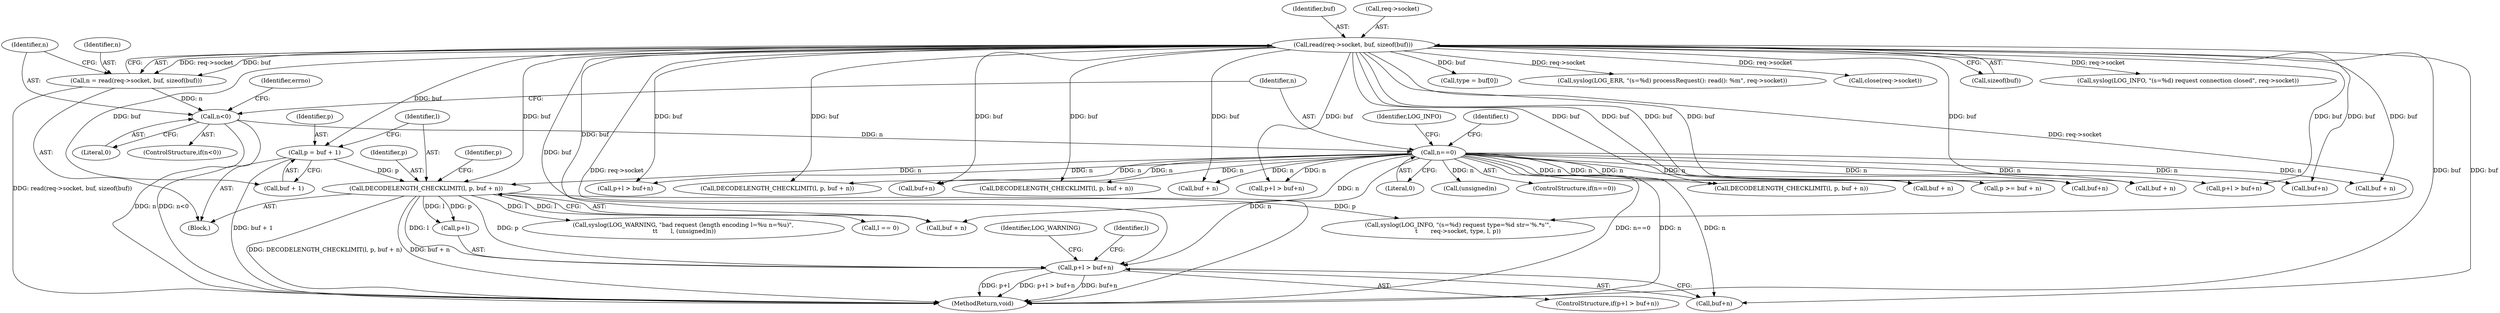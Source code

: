 digraph "1_miniupnp_b238cade9a173c6f751a34acf8ccff838a62aa47@del" {
"1000206" [label="(Call,p+l > buf+n)"];
"1000199" [label="(Call,DECODELENGTH_CHECKLIMIT(l, p, buf + n))"];
"1000194" [label="(Call,p = buf + 1)"];
"1000141" [label="(Call,read(req->socket, buf, sizeof(buf)))"];
"1000174" [label="(Call,n==0)"];
"1000149" [label="(Call,n<0)"];
"1000139" [label="(Call,n = read(req->socket, buf, sizeof(buf)))"];
"1000895" [label="(Call,DECODELENGTH_CHECKLIMIT(l, p, buf + n))"];
"1000208" [label="(Identifier,p)"];
"1000772" [label="(Call,buf+n)"];
"1000149" [label="(Call,n<0)"];
"1000145" [label="(Identifier,buf)"];
"1000173" [label="(ControlStructure,if(n==0))"];
"1000828" [label="(Call,DECODELENGTH_CHECKLIMIT(l, p, buf + n))"];
"1000215" [label="(Identifier,LOG_WARNING)"];
"1000201" [label="(Identifier,p)"];
"1000225" [label="(Identifier,l)"];
"1000176" [label="(Literal,0)"];
"1000218" [label="(Call,(unsigned)n)"];
"1000202" [label="(Call,buf + n)"];
"1000768" [label="(Call,p+l > buf+n)"];
"1000205" [label="(ControlStructure,if(p+l > buf+n))"];
"1000189" [label="(Call,type = buf[0])"];
"1000150" [label="(Identifier,n)"];
"1000214" [label="(Call,syslog(LOG_WARNING, \"bad request (length encoding l=%u n=%u)\",\n \t\t       l, (unsigned)n))"];
"1000199" [label="(Call,DECODELENGTH_CHECKLIMIT(l, p, buf + n))"];
"1000175" [label="(Identifier,n)"];
"1000902" [label="(Call,p+l > buf+n)"];
"1000196" [label="(Call,buf + 1)"];
"1000195" [label="(Identifier,p)"];
"1000140" [label="(Identifier,n)"];
"1000151" [label="(Literal,0)"];
"1000200" [label="(Identifier,l)"];
"1000156" [label="(Identifier,errno)"];
"1000166" [label="(Call,syslog(LOG_ERR, \"(s=%d) processRequest(): read(): %m\", req->socket))"];
"1000898" [label="(Call,buf + n)"];
"1000753" [label="(Call,buf + n)"];
"1000116" [label="(Block,)"];
"1000186" [label="(Identifier,t)"];
"1000141" [label="(Call,read(req->socket, buf, sizeof(buf)))"];
"1000142" [label="(Call,req->socket)"];
"1000835" [label="(Call,p+l > buf+n)"];
"1000194" [label="(Call,p = buf + 1)"];
"1000839" [label="(Call,buf+n)"];
"1001125" [label="(Call,close(req->socket))"];
"1000224" [label="(Call,l == 0)"];
"1000244" [label="(Call,syslog(LOG_INFO, \"(s=%d) request type=%d str='%.*s'\",\n\t       req->socket, type, l, p))"];
"1001136" [label="(MethodReturn,void)"];
"1000831" [label="(Call,buf + n)"];
"1000139" [label="(Call,n = read(req->socket, buf, sizeof(buf)))"];
"1000764" [label="(Call,buf + n)"];
"1000148" [label="(ControlStructure,if(n<0))"];
"1000206" [label="(Call,p+l > buf+n)"];
"1000210" [label="(Call,buf+n)"];
"1000906" [label="(Call,buf+n)"];
"1000761" [label="(Call,DECODELENGTH_CHECKLIMIT(l, p, buf + n))"];
"1000146" [label="(Call,sizeof(buf))"];
"1000751" [label="(Call,p >= buf + n)"];
"1000179" [label="(Identifier,LOG_INFO)"];
"1000174" [label="(Call,n==0)"];
"1000178" [label="(Call,syslog(LOG_INFO, \"(s=%d) request connection closed\", req->socket))"];
"1000207" [label="(Call,p+l)"];
"1000206" -> "1000205"  [label="AST: "];
"1000206" -> "1000210"  [label="CFG: "];
"1000207" -> "1000206"  [label="AST: "];
"1000210" -> "1000206"  [label="AST: "];
"1000215" -> "1000206"  [label="CFG: "];
"1000225" -> "1000206"  [label="CFG: "];
"1000206" -> "1001136"  [label="DDG: buf+n"];
"1000206" -> "1001136"  [label="DDG: p+l > buf+n"];
"1000206" -> "1001136"  [label="DDG: p+l"];
"1000199" -> "1000206"  [label="DDG: p"];
"1000199" -> "1000206"  [label="DDG: l"];
"1000141" -> "1000206"  [label="DDG: buf"];
"1000174" -> "1000206"  [label="DDG: n"];
"1000199" -> "1000116"  [label="AST: "];
"1000199" -> "1000202"  [label="CFG: "];
"1000200" -> "1000199"  [label="AST: "];
"1000201" -> "1000199"  [label="AST: "];
"1000202" -> "1000199"  [label="AST: "];
"1000208" -> "1000199"  [label="CFG: "];
"1000199" -> "1001136"  [label="DDG: DECODELENGTH_CHECKLIMIT(l, p, buf + n)"];
"1000199" -> "1001136"  [label="DDG: buf + n"];
"1000194" -> "1000199"  [label="DDG: p"];
"1000141" -> "1000199"  [label="DDG: buf"];
"1000174" -> "1000199"  [label="DDG: n"];
"1000199" -> "1000207"  [label="DDG: p"];
"1000199" -> "1000207"  [label="DDG: l"];
"1000199" -> "1000214"  [label="DDG: l"];
"1000199" -> "1000224"  [label="DDG: l"];
"1000199" -> "1000244"  [label="DDG: p"];
"1000194" -> "1000116"  [label="AST: "];
"1000194" -> "1000196"  [label="CFG: "];
"1000195" -> "1000194"  [label="AST: "];
"1000196" -> "1000194"  [label="AST: "];
"1000200" -> "1000194"  [label="CFG: "];
"1000194" -> "1001136"  [label="DDG: buf + 1"];
"1000141" -> "1000194"  [label="DDG: buf"];
"1000141" -> "1000139"  [label="AST: "];
"1000141" -> "1000146"  [label="CFG: "];
"1000142" -> "1000141"  [label="AST: "];
"1000145" -> "1000141"  [label="AST: "];
"1000146" -> "1000141"  [label="AST: "];
"1000139" -> "1000141"  [label="CFG: "];
"1000141" -> "1001136"  [label="DDG: req->socket"];
"1000141" -> "1001136"  [label="DDG: buf"];
"1000141" -> "1000139"  [label="DDG: req->socket"];
"1000141" -> "1000139"  [label="DDG: buf"];
"1000141" -> "1000166"  [label="DDG: req->socket"];
"1000141" -> "1000178"  [label="DDG: req->socket"];
"1000141" -> "1000189"  [label="DDG: buf"];
"1000141" -> "1000196"  [label="DDG: buf"];
"1000141" -> "1000202"  [label="DDG: buf"];
"1000141" -> "1000210"  [label="DDG: buf"];
"1000141" -> "1000244"  [label="DDG: req->socket"];
"1000141" -> "1000751"  [label="DDG: buf"];
"1000141" -> "1000753"  [label="DDG: buf"];
"1000141" -> "1000761"  [label="DDG: buf"];
"1000141" -> "1000764"  [label="DDG: buf"];
"1000141" -> "1000768"  [label="DDG: buf"];
"1000141" -> "1000772"  [label="DDG: buf"];
"1000141" -> "1000828"  [label="DDG: buf"];
"1000141" -> "1000831"  [label="DDG: buf"];
"1000141" -> "1000835"  [label="DDG: buf"];
"1000141" -> "1000839"  [label="DDG: buf"];
"1000141" -> "1000895"  [label="DDG: buf"];
"1000141" -> "1000898"  [label="DDG: buf"];
"1000141" -> "1000902"  [label="DDG: buf"];
"1000141" -> "1000906"  [label="DDG: buf"];
"1000141" -> "1001125"  [label="DDG: req->socket"];
"1000174" -> "1000173"  [label="AST: "];
"1000174" -> "1000176"  [label="CFG: "];
"1000175" -> "1000174"  [label="AST: "];
"1000176" -> "1000174"  [label="AST: "];
"1000179" -> "1000174"  [label="CFG: "];
"1000186" -> "1000174"  [label="CFG: "];
"1000174" -> "1001136"  [label="DDG: n==0"];
"1000174" -> "1001136"  [label="DDG: n"];
"1000149" -> "1000174"  [label="DDG: n"];
"1000174" -> "1000202"  [label="DDG: n"];
"1000174" -> "1000210"  [label="DDG: n"];
"1000174" -> "1000218"  [label="DDG: n"];
"1000174" -> "1000751"  [label="DDG: n"];
"1000174" -> "1000753"  [label="DDG: n"];
"1000174" -> "1000761"  [label="DDG: n"];
"1000174" -> "1000764"  [label="DDG: n"];
"1000174" -> "1000768"  [label="DDG: n"];
"1000174" -> "1000772"  [label="DDG: n"];
"1000174" -> "1000828"  [label="DDG: n"];
"1000174" -> "1000831"  [label="DDG: n"];
"1000174" -> "1000835"  [label="DDG: n"];
"1000174" -> "1000839"  [label="DDG: n"];
"1000174" -> "1000895"  [label="DDG: n"];
"1000174" -> "1000898"  [label="DDG: n"];
"1000174" -> "1000902"  [label="DDG: n"];
"1000174" -> "1000906"  [label="DDG: n"];
"1000149" -> "1000148"  [label="AST: "];
"1000149" -> "1000151"  [label="CFG: "];
"1000150" -> "1000149"  [label="AST: "];
"1000151" -> "1000149"  [label="AST: "];
"1000156" -> "1000149"  [label="CFG: "];
"1000175" -> "1000149"  [label="CFG: "];
"1000149" -> "1001136"  [label="DDG: n<0"];
"1000149" -> "1001136"  [label="DDG: n"];
"1000139" -> "1000149"  [label="DDG: n"];
"1000139" -> "1000116"  [label="AST: "];
"1000140" -> "1000139"  [label="AST: "];
"1000150" -> "1000139"  [label="CFG: "];
"1000139" -> "1001136"  [label="DDG: read(req->socket, buf, sizeof(buf))"];
}
